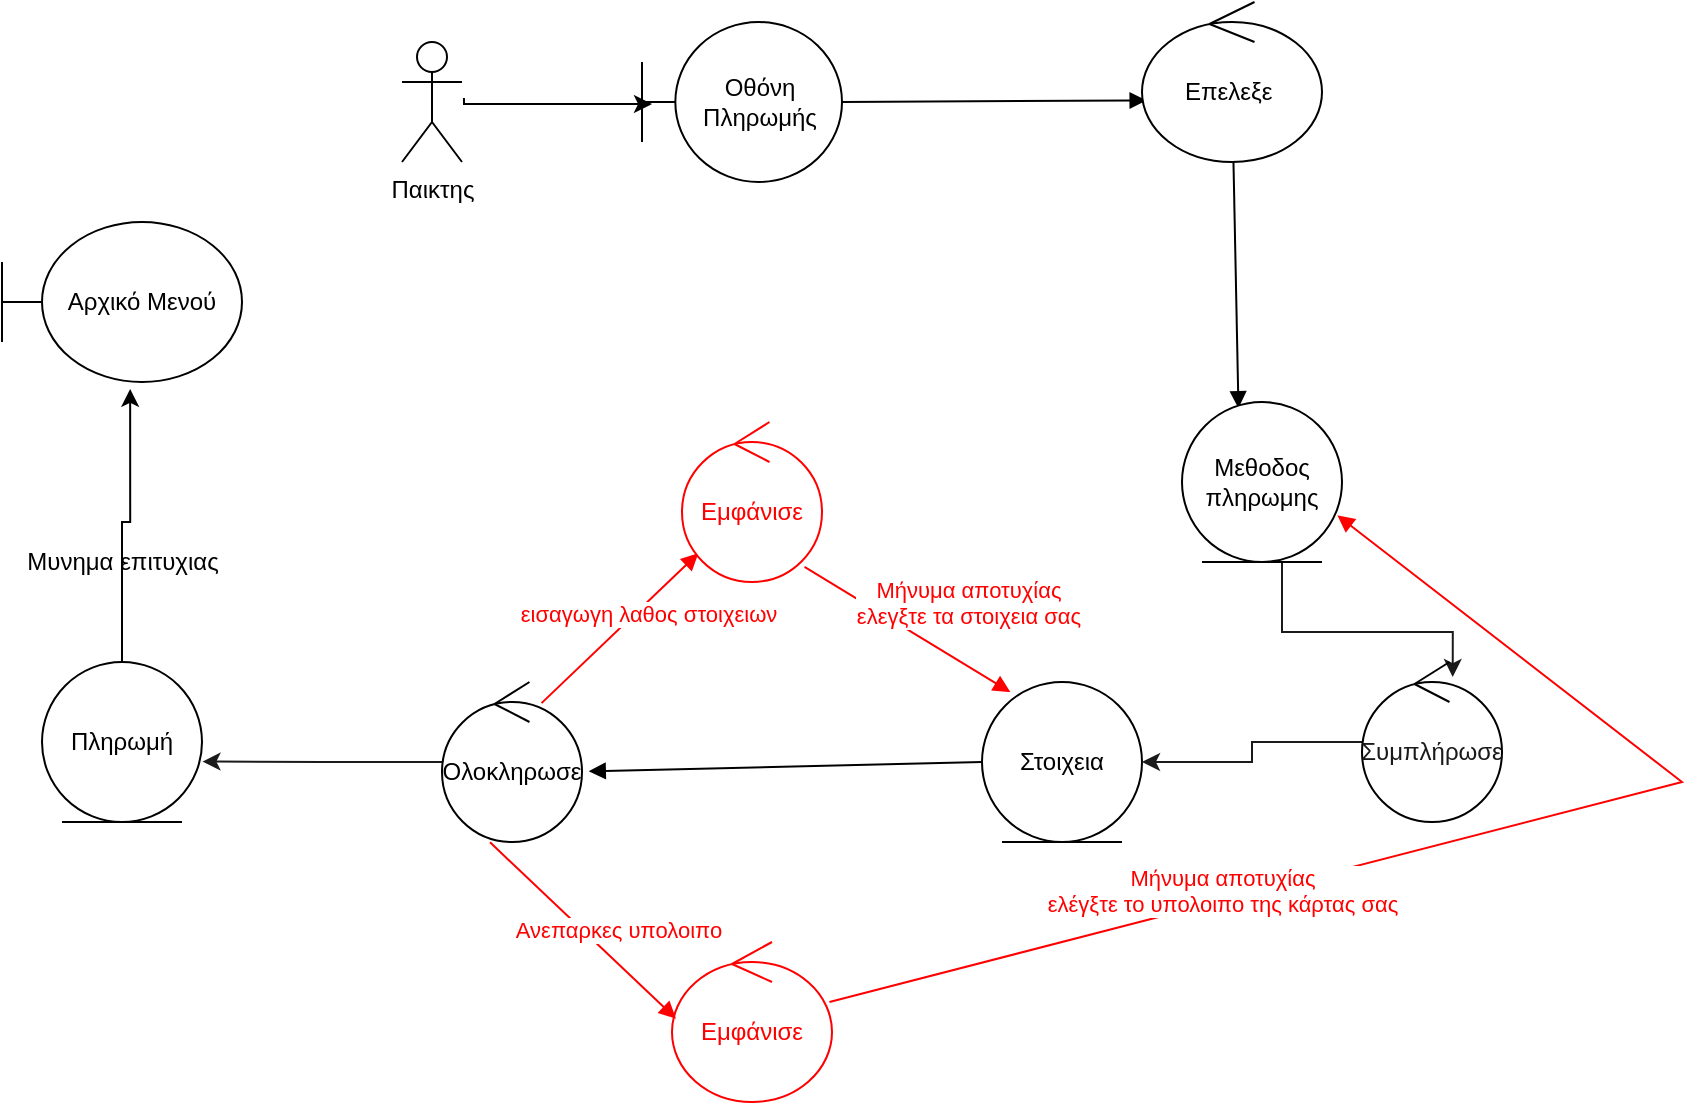 <mxfile version="18.0.7" type="device"><diagram id="C5RBs43oDa-KdzZeNtuy" name="Page-1"><mxGraphModel dx="2938" dy="1853" grid="1" gridSize="10" guides="1" tooltips="1" connect="1" arrows="1" fold="1" page="1" pageScale="1" pageWidth="827" pageHeight="1169" math="0" shadow="0"><root><mxCell id="WIyWlLk6GJQsqaUBKTNV-0"/><mxCell id="WIyWlLk6GJQsqaUBKTNV-1" parent="WIyWlLk6GJQsqaUBKTNV-0"/><mxCell id="0oH2s43ZetDMLiPKKQr--0" value="Παικτης" style="shape=umlActor;verticalLabelPosition=bottom;verticalAlign=top;html=1;" parent="WIyWlLk6GJQsqaUBKTNV-1" vertex="1"><mxGeometry x="-1030" y="-800" width="30" height="60" as="geometry"/></mxCell><mxCell id="0oH2s43ZetDMLiPKKQr--5" style="edgeStyle=orthogonalEdgeStyle;rounded=0;orthogonalLoop=1;jettySize=auto;html=1;exitX=1.014;exitY=0.475;exitDx=0;exitDy=0;exitPerimeter=0;entryX=0.05;entryY=0.513;entryDx=0;entryDy=0;entryPerimeter=0;" parent="WIyWlLk6GJQsqaUBKTNV-1" target="0oH2s43ZetDMLiPKKQr--6" edge="1"><mxGeometry relative="1" as="geometry"><mxPoint x="-1040" y="-762.36" as="targetPoint"/><mxPoint x="-999.02" y="-772" as="sourcePoint"/><Array as="points"><mxPoint x="-999" y="-769"/></Array></mxGeometry></mxCell><mxCell id="0oH2s43ZetDMLiPKKQr--6" value="Οθόνη Πληρωμής" style="shape=umlBoundary;whiteSpace=wrap;html=1;" parent="WIyWlLk6GJQsqaUBKTNV-1" vertex="1"><mxGeometry x="-910" y="-810" width="100" height="80" as="geometry"/></mxCell><mxCell id="0oH2s43ZetDMLiPKKQr--7" value="" style="html=1;verticalAlign=bottom;endArrow=block;rounded=0;entryX=0.026;entryY=0.615;entryDx=0;entryDy=0;entryPerimeter=0;" parent="WIyWlLk6GJQsqaUBKTNV-1" target="0oH2s43ZetDMLiPKKQr--8" edge="1"><mxGeometry x="0.002" y="5" width="80" relative="1" as="geometry"><mxPoint x="-810" y="-770" as="sourcePoint"/><mxPoint x="-670" y="-766.75" as="targetPoint"/><Array as="points"/><mxPoint as="offset"/></mxGeometry></mxCell><mxCell id="0oH2s43ZetDMLiPKKQr--8" value="Επελεξε&amp;nbsp;" style="ellipse;shape=umlControl;whiteSpace=wrap;html=1;" parent="WIyWlLk6GJQsqaUBKTNV-1" vertex="1"><mxGeometry x="-660" y="-820" width="90" height="80" as="geometry"/></mxCell><mxCell id="0oH2s43ZetDMLiPKKQr--9" value="" style="html=1;verticalAlign=bottom;endArrow=block;rounded=0;entryX=0.353;entryY=0.039;entryDx=0;entryDy=0;entryPerimeter=0;" parent="WIyWlLk6GJQsqaUBKTNV-1" source="0oH2s43ZetDMLiPKKQr--8" target="QftrfgJuVMXNiSfXGNhv-0" edge="1"><mxGeometry x="0.004" y="-5" width="80" relative="1" as="geometry"><mxPoint x="-536.03" y="-376.96" as="sourcePoint"/><mxPoint x="-596.2" y="-611.36" as="targetPoint"/><mxPoint as="offset"/><Array as="points"/></mxGeometry></mxCell><mxCell id="0oH2s43ZetDMLiPKKQr--11" value="" style="html=1;verticalAlign=bottom;endArrow=block;rounded=0;exitX=0;exitY=0.5;exitDx=0;exitDy=0;entryX=1.048;entryY=0.558;entryDx=0;entryDy=0;entryPerimeter=0;" parent="WIyWlLk6GJQsqaUBKTNV-1" source="QftrfgJuVMXNiSfXGNhv-1" target="0oH2s43ZetDMLiPKKQr--13" edge="1"><mxGeometry x="0.062" y="-3" width="80" relative="1" as="geometry"><mxPoint x="-840" y="-340" as="sourcePoint"/><mxPoint x="-930" y="-440" as="targetPoint"/><mxPoint as="offset"/></mxGeometry></mxCell><mxCell id="QftrfgJuVMXNiSfXGNhv-10" style="edgeStyle=orthogonalEdgeStyle;rounded=0;orthogonalLoop=1;jettySize=auto;html=1;entryX=1.003;entryY=0.622;entryDx=0;entryDy=0;entryPerimeter=0;fontColor=#1A1A1A;strokeColor=#1A1A1A;" parent="WIyWlLk6GJQsqaUBKTNV-1" source="0oH2s43ZetDMLiPKKQr--13" target="x38Zw2Fx8IFR1ewZfJtO-1" edge="1"><mxGeometry relative="1" as="geometry"/></mxCell><mxCell id="0oH2s43ZetDMLiPKKQr--13" value="Ολοκληρωσε" style="ellipse;shape=umlControl;whiteSpace=wrap;html=1;" parent="WIyWlLk6GJQsqaUBKTNV-1" vertex="1"><mxGeometry x="-1010" y="-480" width="70" height="80" as="geometry"/></mxCell><mxCell id="0oH2s43ZetDMLiPKKQr--15" value="Αρχικό Μενού" style="shape=umlBoundary;whiteSpace=wrap;html=1;" parent="WIyWlLk6GJQsqaUBKTNV-1" vertex="1"><mxGeometry x="-1230" y="-710" width="120" height="80" as="geometry"/></mxCell><mxCell id="0oH2s43ZetDMLiPKKQr--18" value="Εμφάνισε" style="ellipse;shape=umlControl;whiteSpace=wrap;html=1;strokeColor=#FF0000;fontColor=#FF0000;" parent="WIyWlLk6GJQsqaUBKTNV-1" vertex="1"><mxGeometry x="-895" y="-350" width="80" height="80" as="geometry"/></mxCell><mxCell id="0oH2s43ZetDMLiPKKQr--21" value="" style="html=1;verticalAlign=bottom;endArrow=block;rounded=0;strokeColor=#FF0000;fontColor=#FF0000;exitX=0.343;exitY=1.002;exitDx=0;exitDy=0;exitPerimeter=0;entryX=0.025;entryY=0.479;entryDx=0;entryDy=0;entryPerimeter=0;" parent="WIyWlLk6GJQsqaUBKTNV-1" source="0oH2s43ZetDMLiPKKQr--13" edge="1" target="0oH2s43ZetDMLiPKKQr--18"><mxGeometry x="0.062" y="-3" width="80" relative="1" as="geometry"><mxPoint x="-1180" y="-260.0" as="sourcePoint"/><mxPoint x="-1040" y="-330" as="targetPoint"/><mxPoint as="offset"/></mxGeometry></mxCell><mxCell id="0oH2s43ZetDMLiPKKQr--22" value="Ανεπαρκες υπολοιπο" style="edgeLabel;html=1;align=center;verticalAlign=middle;resizable=0;points=[];fontColor=#FF0000;" parent="0oH2s43ZetDMLiPKKQr--21" vertex="1" connectable="0"><mxGeometry x="-0.277" y="3" relative="1" as="geometry"><mxPoint x="28" y="14" as="offset"/></mxGeometry></mxCell><mxCell id="0oH2s43ZetDMLiPKKQr--23" value="&lt;font color=&quot;#ff0000&quot;&gt;Μήνυμα αποτυχίας&lt;br&gt;ελέγξτε το υπολοιπο της κάρτας σας&lt;br&gt;&lt;/font&gt;" style="html=1;verticalAlign=bottom;endArrow=block;rounded=0;fontColor=#660033;strokeColor=#FF0000;entryX=0.971;entryY=0.708;entryDx=0;entryDy=0;entryPerimeter=0;" parent="WIyWlLk6GJQsqaUBKTNV-1" source="0oH2s43ZetDMLiPKKQr--18" target="QftrfgJuVMXNiSfXGNhv-0" edge="1"><mxGeometry x="-0.392" y="-10" width="80" relative="1" as="geometry"><mxPoint x="-260" y="-610" as="sourcePoint"/><mxPoint x="-568.4" y="-605.76" as="targetPoint"/><mxPoint as="offset"/><Array as="points"><mxPoint x="-390" y="-430"/></Array></mxGeometry></mxCell><mxCell id="5YPEOT2C5epuKV-CGbZ8-1" value="" style="html=1;verticalAlign=bottom;endArrow=block;rounded=0;strokeColor=#FF0000;exitX=0.711;exitY=0.132;exitDx=0;exitDy=0;fontColor=#FF0000;exitPerimeter=0;" parent="WIyWlLk6GJQsqaUBKTNV-1" source="0oH2s43ZetDMLiPKKQr--13" target="5YPEOT2C5epuKV-CGbZ8-5" edge="1"><mxGeometry x="0.062" y="-3" width="80" relative="1" as="geometry"><mxPoint x="-616" y="-533.2" as="sourcePoint"/><mxPoint x="-472.38" y="-399.52" as="targetPoint"/><mxPoint as="offset"/></mxGeometry></mxCell><mxCell id="5YPEOT2C5epuKV-CGbZ8-2" value="εισαγωγη λαθος στοιχειων" style="edgeLabel;html=1;align=center;verticalAlign=middle;resizable=0;points=[];fontColor=#FF0000;" parent="5YPEOT2C5epuKV-CGbZ8-1" vertex="1" connectable="0"><mxGeometry x="-0.277" y="3" relative="1" as="geometry"><mxPoint x="27" y="-16" as="offset"/></mxGeometry></mxCell><mxCell id="5YPEOT2C5epuKV-CGbZ8-5" value="Εμφάνισε" style="ellipse;shape=umlControl;whiteSpace=wrap;html=1;strokeColor=#FF0000;fontColor=#FF0000;" parent="WIyWlLk6GJQsqaUBKTNV-1" vertex="1"><mxGeometry x="-890" y="-610" width="70" height="80" as="geometry"/></mxCell><mxCell id="5YPEOT2C5epuKV-CGbZ8-6" value="&lt;font color=&quot;#ff0000&quot;&gt;Μήνυμα αποτυχίας&lt;br&gt;ελεγξτε τα στοιχεια σας&lt;br&gt;&lt;/font&gt;" style="html=1;verticalAlign=bottom;endArrow=block;rounded=0;fontColor=#660033;strokeColor=#FF0000;entryX=0.177;entryY=0.063;entryDx=0;entryDy=0;entryPerimeter=0;exitX=0.875;exitY=0.905;exitDx=0;exitDy=0;exitPerimeter=0;" parent="WIyWlLk6GJQsqaUBKTNV-1" source="5YPEOT2C5epuKV-CGbZ8-5" target="QftrfgJuVMXNiSfXGNhv-1" edge="1"><mxGeometry x="0.45" y="14" width="80" relative="1" as="geometry"><mxPoint x="-896.275" y="-375.774" as="sourcePoint"/><mxPoint x="-1130.002" y="-371.511" as="targetPoint"/><mxPoint as="offset"/><Array as="points"/></mxGeometry></mxCell><mxCell id="2bHVDbaPrAgNulnF-IJM-2" style="edgeStyle=orthogonalEdgeStyle;rounded=0;orthogonalLoop=1;jettySize=auto;html=1;entryX=0.534;entryY=1.043;entryDx=0;entryDy=0;entryPerimeter=0;exitX=0.5;exitY=0;exitDx=0;exitDy=0;" parent="WIyWlLk6GJQsqaUBKTNV-1" source="x38Zw2Fx8IFR1ewZfJtO-1" target="0oH2s43ZetDMLiPKKQr--15" edge="1"><mxGeometry relative="1" as="geometry"><mxPoint x="-1180" y="-510" as="sourcePoint"/></mxGeometry></mxCell><mxCell id="2bHVDbaPrAgNulnF-IJM-3" value="Μυνημα επιτυχιας" style="text;html=1;align=center;verticalAlign=middle;resizable=0;points=[];autosize=1;strokeColor=none;fillColor=none;" parent="WIyWlLk6GJQsqaUBKTNV-1" vertex="1"><mxGeometry x="-1225" y="-550" width="110" height="20" as="geometry"/></mxCell><mxCell id="x38Zw2Fx8IFR1ewZfJtO-1" value="Πληρωμή" style="ellipse;shape=umlEntity;whiteSpace=wrap;html=1;" parent="WIyWlLk6GJQsqaUBKTNV-1" vertex="1"><mxGeometry x="-1210" y="-490" width="80" height="80" as="geometry"/></mxCell><mxCell id="QftrfgJuVMXNiSfXGNhv-5" style="edgeStyle=orthogonalEdgeStyle;rounded=0;orthogonalLoop=1;jettySize=auto;html=1;fontColor=#FF0000;strokeColor=#1A1A1A;entryX=0.648;entryY=0.094;entryDx=0;entryDy=0;entryPerimeter=0;exitX=0.5;exitY=1;exitDx=0;exitDy=0;" parent="WIyWlLk6GJQsqaUBKTNV-1" source="QftrfgJuVMXNiSfXGNhv-0" target="QftrfgJuVMXNiSfXGNhv-6" edge="1"><mxGeometry relative="1" as="geometry"><mxPoint x="-730" y="-460" as="targetPoint"/><Array as="points"><mxPoint x="-590" y="-540"/><mxPoint x="-590" y="-505"/><mxPoint x="-505" y="-505"/></Array></mxGeometry></mxCell><mxCell id="QftrfgJuVMXNiSfXGNhv-0" value="Μεθοδος πληρωμης" style="ellipse;shape=umlEntity;whiteSpace=wrap;html=1;" parent="WIyWlLk6GJQsqaUBKTNV-1" vertex="1"><mxGeometry x="-640" y="-620" width="80" height="80" as="geometry"/></mxCell><mxCell id="QftrfgJuVMXNiSfXGNhv-1" value="Στοιχεια" style="ellipse;shape=umlEntity;whiteSpace=wrap;html=1;fillColor=#FFFFFF;strokeColor=default;" parent="WIyWlLk6GJQsqaUBKTNV-1" vertex="1"><mxGeometry x="-740" y="-480" width="80" height="80" as="geometry"/></mxCell><mxCell id="QftrfgJuVMXNiSfXGNhv-7" style="edgeStyle=orthogonalEdgeStyle;rounded=0;orthogonalLoop=1;jettySize=auto;html=1;entryX=1;entryY=0.5;entryDx=0;entryDy=0;fontColor=#1A1A1A;strokeColor=#1A1A1A;" parent="WIyWlLk6GJQsqaUBKTNV-1" source="QftrfgJuVMXNiSfXGNhv-6" target="QftrfgJuVMXNiSfXGNhv-1" edge="1"><mxGeometry relative="1" as="geometry"/></mxCell><mxCell id="QftrfgJuVMXNiSfXGNhv-6" value="&lt;font color=&quot;#1a1a1a&quot;&gt;Συμπλήρωσε&lt;/font&gt;" style="ellipse;shape=umlControl;whiteSpace=wrap;html=1;fontColor=#FF0000;strokeColor=default;fillColor=#FFFFFF;" parent="WIyWlLk6GJQsqaUBKTNV-1" vertex="1"><mxGeometry x="-550" y="-490" width="70" height="80" as="geometry"/></mxCell></root></mxGraphModel></diagram></mxfile>